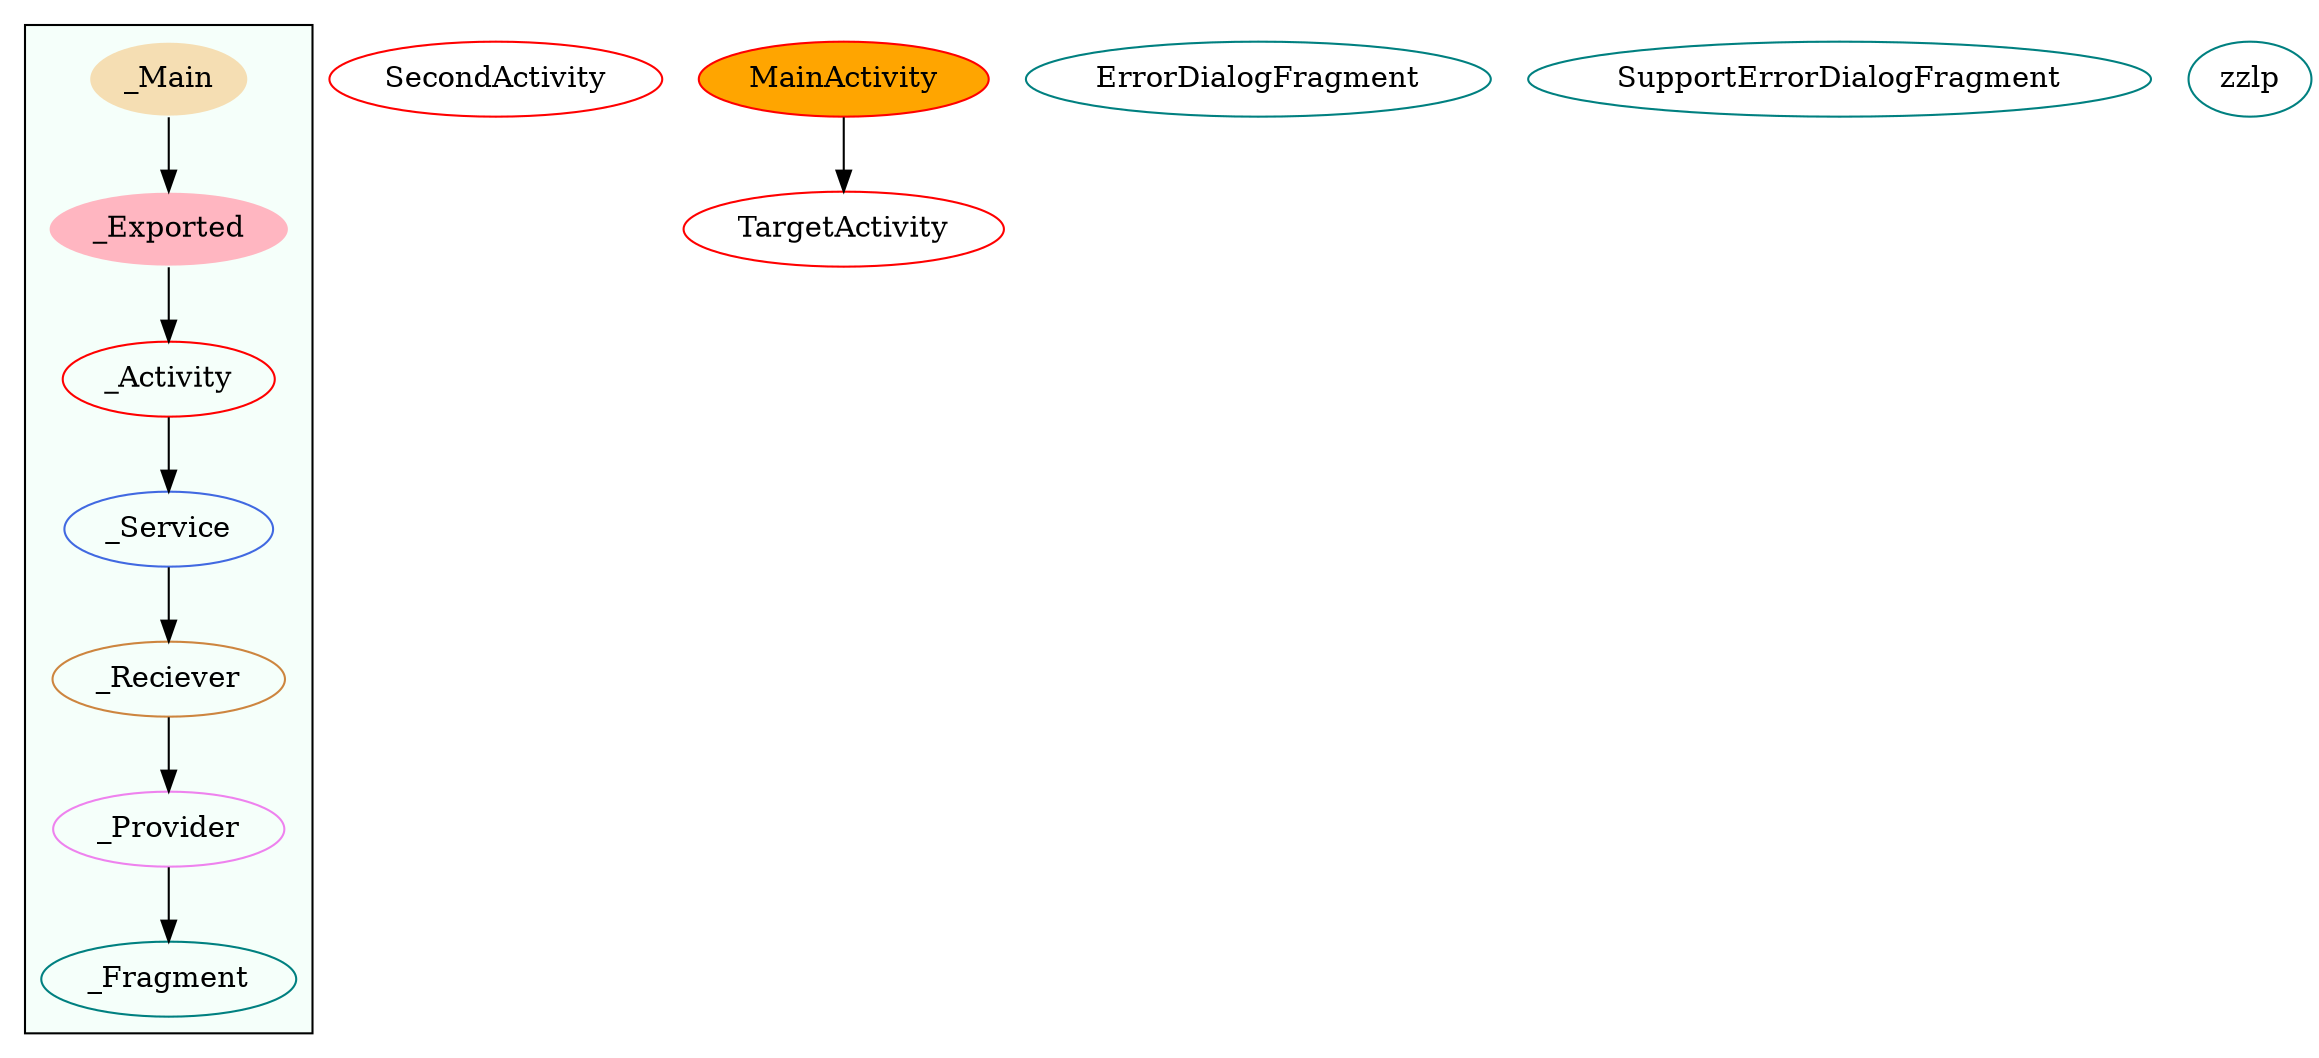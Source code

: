 digraph G {
subgraph cluster_legend{ 
bgcolor=mintcream;
_Activity[color = red];
_Service[color = royalblue];
_Provider[color = violet];
_Reciever[color = peru];
_Fragment[color = teal];
_Main[style=filled, fillcolor=wheat, color = mintcream];
_Exported[style=filled, fillcolor=lightpink, color = mintcream];
_Main -> _Exported -> _Activity -> _Service -> _Reciever -> _Provider -> _Fragment; 
}
SecondActivity[color = red];
TargetActivity[color = red];
MainActivity[style=filled, fillcolor=orange, color = red];
ErrorDialogFragment[color = teal];
SupportErrorDialogFragment[color = teal];
zzlp[color = teal];
MainActivity->TargetActivity;
}
